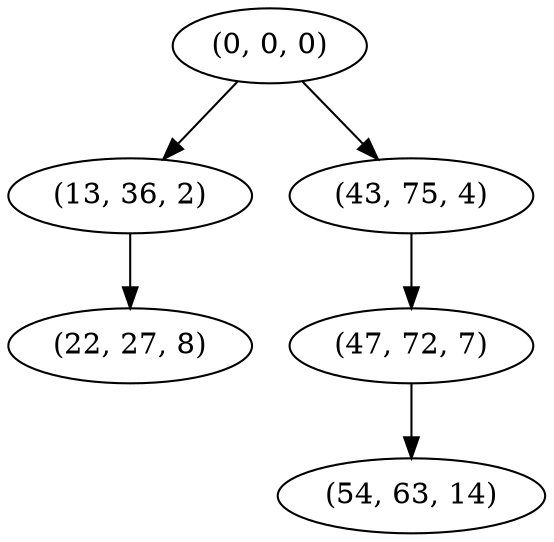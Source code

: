 digraph tree {
    "(0, 0, 0)";
    "(13, 36, 2)";
    "(22, 27, 8)";
    "(43, 75, 4)";
    "(47, 72, 7)";
    "(54, 63, 14)";
    "(0, 0, 0)" -> "(13, 36, 2)";
    "(0, 0, 0)" -> "(43, 75, 4)";
    "(13, 36, 2)" -> "(22, 27, 8)";
    "(43, 75, 4)" -> "(47, 72, 7)";
    "(47, 72, 7)" -> "(54, 63, 14)";
}
